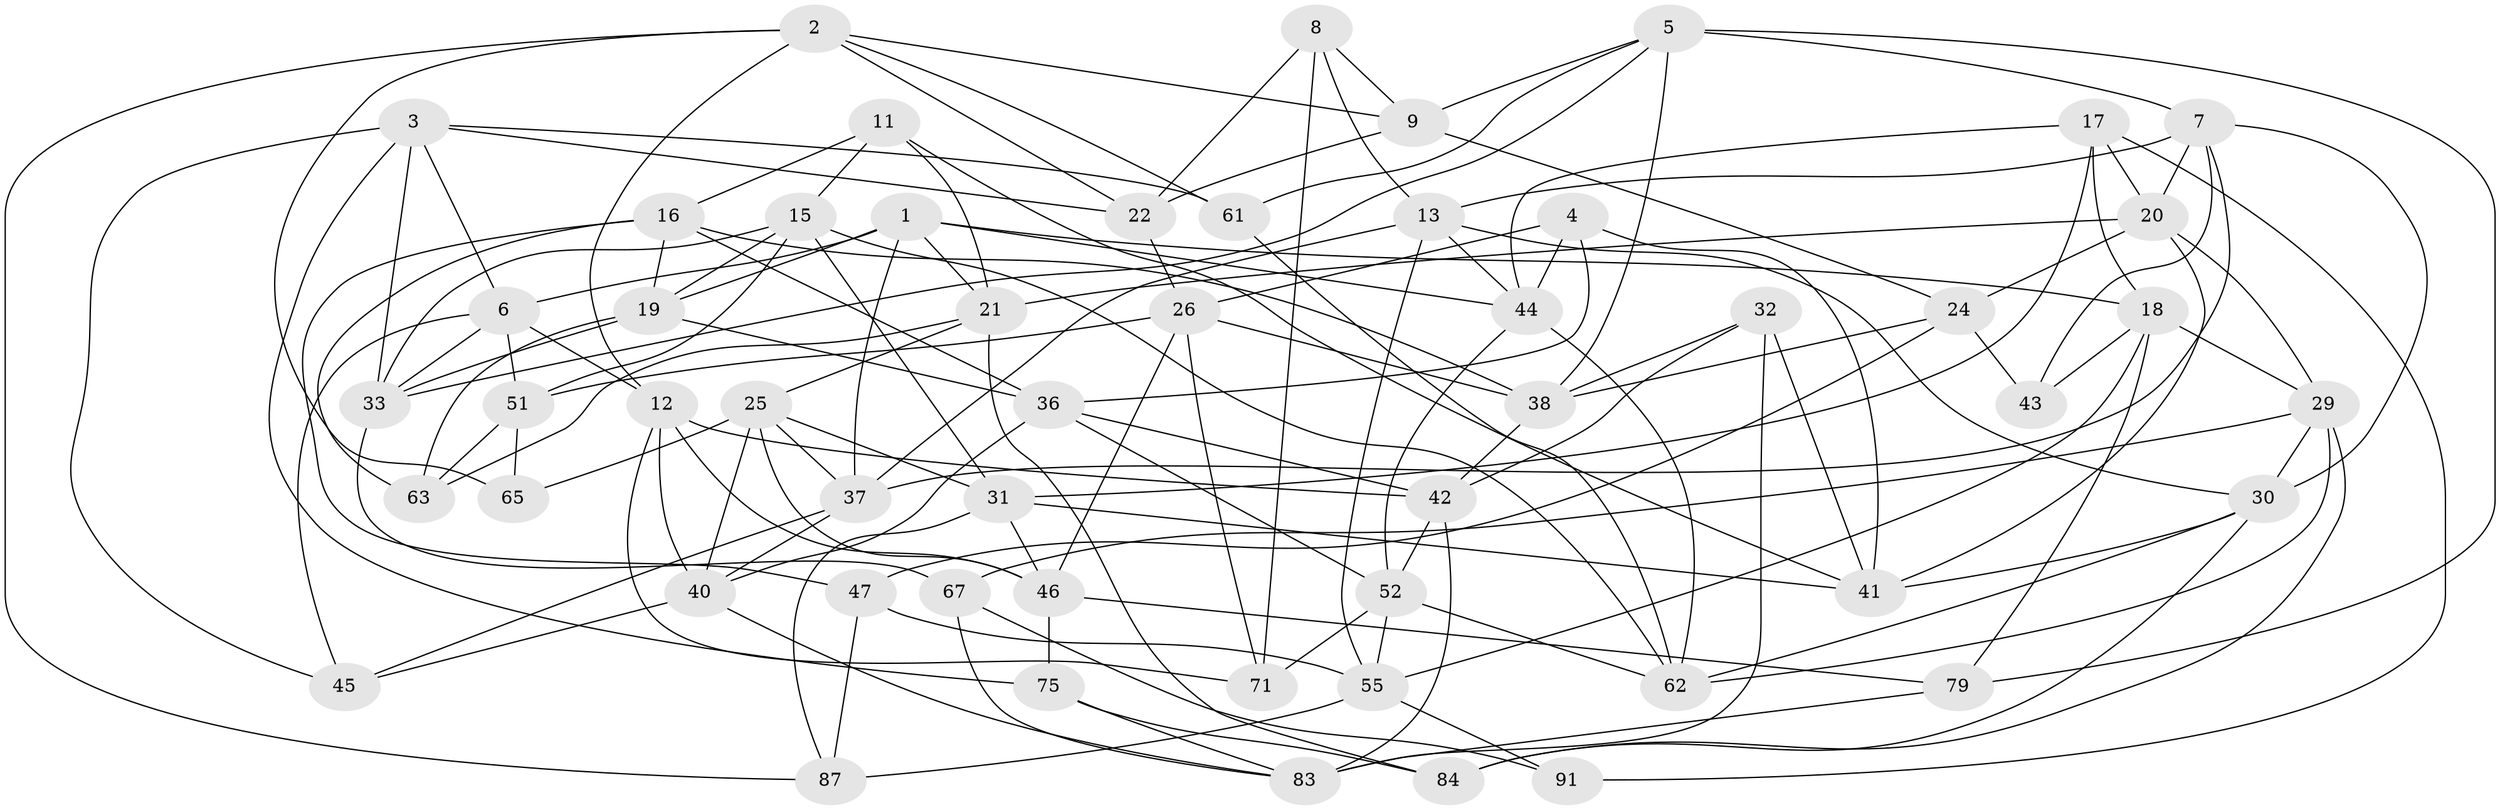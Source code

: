 // Generated by graph-tools (version 1.1) at 2025/52/02/27/25 19:52:34]
// undirected, 54 vertices, 141 edges
graph export_dot {
graph [start="1"]
  node [color=gray90,style=filled];
  1 [super="+72"];
  2 [super="+34"];
  3 [super="+39"];
  4;
  5 [super="+56"];
  6 [super="+10"];
  7 [super="+14"];
  8;
  9 [super="+80"];
  11;
  12 [super="+90"];
  13 [super="+28"];
  15 [super="+23"];
  16 [super="+82"];
  17 [super="+76"];
  18 [super="+54"];
  19 [super="+27"];
  20 [super="+50"];
  21 [super="+35"];
  22 [super="+85"];
  24 [super="+69"];
  25 [super="+89"];
  26 [super="+74"];
  29 [super="+58"];
  30 [super="+73"];
  31 [super="+53"];
  32;
  33 [super="+59"];
  36 [super="+66"];
  37 [super="+60"];
  38 [super="+78"];
  40 [super="+81"];
  41 [super="+49"];
  42 [super="+48"];
  43;
  44 [super="+68"];
  45;
  46 [super="+88"];
  47;
  51 [super="+64"];
  52 [super="+70"];
  55 [super="+57"];
  61;
  62 [super="+77"];
  63;
  65;
  67;
  71;
  75;
  79;
  83 [super="+86"];
  84;
  87;
  91;
  1 -- 19;
  1 -- 21;
  1 -- 37;
  1 -- 18;
  1 -- 44;
  1 -- 6;
  2 -- 22;
  2 -- 65;
  2 -- 9;
  2 -- 12;
  2 -- 61;
  2 -- 87;
  3 -- 45;
  3 -- 33;
  3 -- 75;
  3 -- 61;
  3 -- 22;
  3 -- 6;
  4 -- 26;
  4 -- 44;
  4 -- 41;
  4 -- 36;
  5 -- 61;
  5 -- 38;
  5 -- 79;
  5 -- 9;
  5 -- 33;
  5 -- 7;
  6 -- 33;
  6 -- 51;
  6 -- 45;
  6 -- 12;
  7 -- 43;
  7 -- 37;
  7 -- 20;
  7 -- 13;
  7 -- 30;
  8 -- 71;
  8 -- 22;
  8 -- 13;
  8 -- 9;
  9 -- 24;
  9 -- 22 [weight=2];
  11 -- 21;
  11 -- 15;
  11 -- 41;
  11 -- 16;
  12 -- 71;
  12 -- 40;
  12 -- 46;
  12 -- 42;
  13 -- 55;
  13 -- 44;
  13 -- 37;
  13 -- 30;
  15 -- 31;
  15 -- 33;
  15 -- 19;
  15 -- 62;
  15 -- 51;
  16 -- 36;
  16 -- 19;
  16 -- 38;
  16 -- 47;
  16 -- 63;
  17 -- 91 [weight=2];
  17 -- 18;
  17 -- 20;
  17 -- 31;
  17 -- 44;
  18 -- 43;
  18 -- 29;
  18 -- 79;
  18 -- 55;
  19 -- 36;
  19 -- 63;
  19 -- 33;
  20 -- 41;
  20 -- 21;
  20 -- 24;
  20 -- 29;
  21 -- 25;
  21 -- 63;
  21 -- 84;
  22 -- 26;
  24 -- 47;
  24 -- 43 [weight=2];
  24 -- 38;
  25 -- 65;
  25 -- 40;
  25 -- 37;
  25 -- 46;
  25 -- 31;
  26 -- 38;
  26 -- 51;
  26 -- 71;
  26 -- 46;
  29 -- 84;
  29 -- 62;
  29 -- 67;
  29 -- 30;
  30 -- 62;
  30 -- 41;
  30 -- 84;
  31 -- 87;
  31 -- 41;
  31 -- 46;
  32 -- 42;
  32 -- 83;
  32 -- 41;
  32 -- 38;
  33 -- 67;
  36 -- 42;
  36 -- 40;
  36 -- 52;
  37 -- 45;
  37 -- 40;
  38 -- 42;
  40 -- 45;
  40 -- 83;
  42 -- 83;
  42 -- 52;
  44 -- 62;
  44 -- 52;
  46 -- 79;
  46 -- 75;
  47 -- 55;
  47 -- 87;
  51 -- 65 [weight=2];
  51 -- 63;
  52 -- 55;
  52 -- 62;
  52 -- 71;
  55 -- 87;
  55 -- 91;
  61 -- 62;
  67 -- 83;
  67 -- 91;
  75 -- 84;
  75 -- 83;
  79 -- 83;
}
